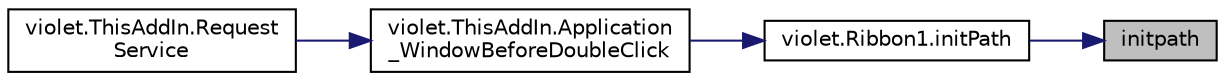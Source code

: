 digraph "initpath"
{
 // LATEX_PDF_SIZE
  edge [fontname="Helvetica",fontsize="10",labelfontname="Helvetica",labelfontsize="10"];
  node [fontname="Helvetica",fontsize="10",shape=record];
  rankdir="RL";
  Node36 [label="initpath",height=0.2,width=0.4,color="black", fillcolor="grey75", style="filled", fontcolor="black",tooltip="載入XML"];
  Node36 -> Node37 [dir="back",color="midnightblue",fontsize="10",style="solid",fontname="Helvetica"];
  Node37 [label="violet.Ribbon1.initPath",height=0.2,width=0.4,color="black", fillcolor="white", style="filled",URL="$classviolet_1_1Ribbon1.html#a867ef83dccf9cf4c442062a2dea308e5",tooltip="載入圖片"];
  Node37 -> Node38 [dir="back",color="midnightblue",fontsize="10",style="solid",fontname="Helvetica"];
  Node38 [label="violet.ThisAddIn.Application\l_WindowBeforeDoubleClick",height=0.2,width=0.4,color="black", fillcolor="white", style="filled",URL="$classviolet_1_1ThisAddIn.html#aa494af8af0bf8a93c32c525d56ca863a",tooltip=" "];
  Node38 -> Node39 [dir="back",color="midnightblue",fontsize="10",style="solid",fontname="Helvetica"];
  Node39 [label="violet.ThisAddIn.Request\lService",height=0.2,width=0.4,color="black", fillcolor="white", style="filled",URL="$classviolet_1_1ThisAddIn.html#a2a2663e65ebffe71ea25933a00b45b43",tooltip=" "];
}
